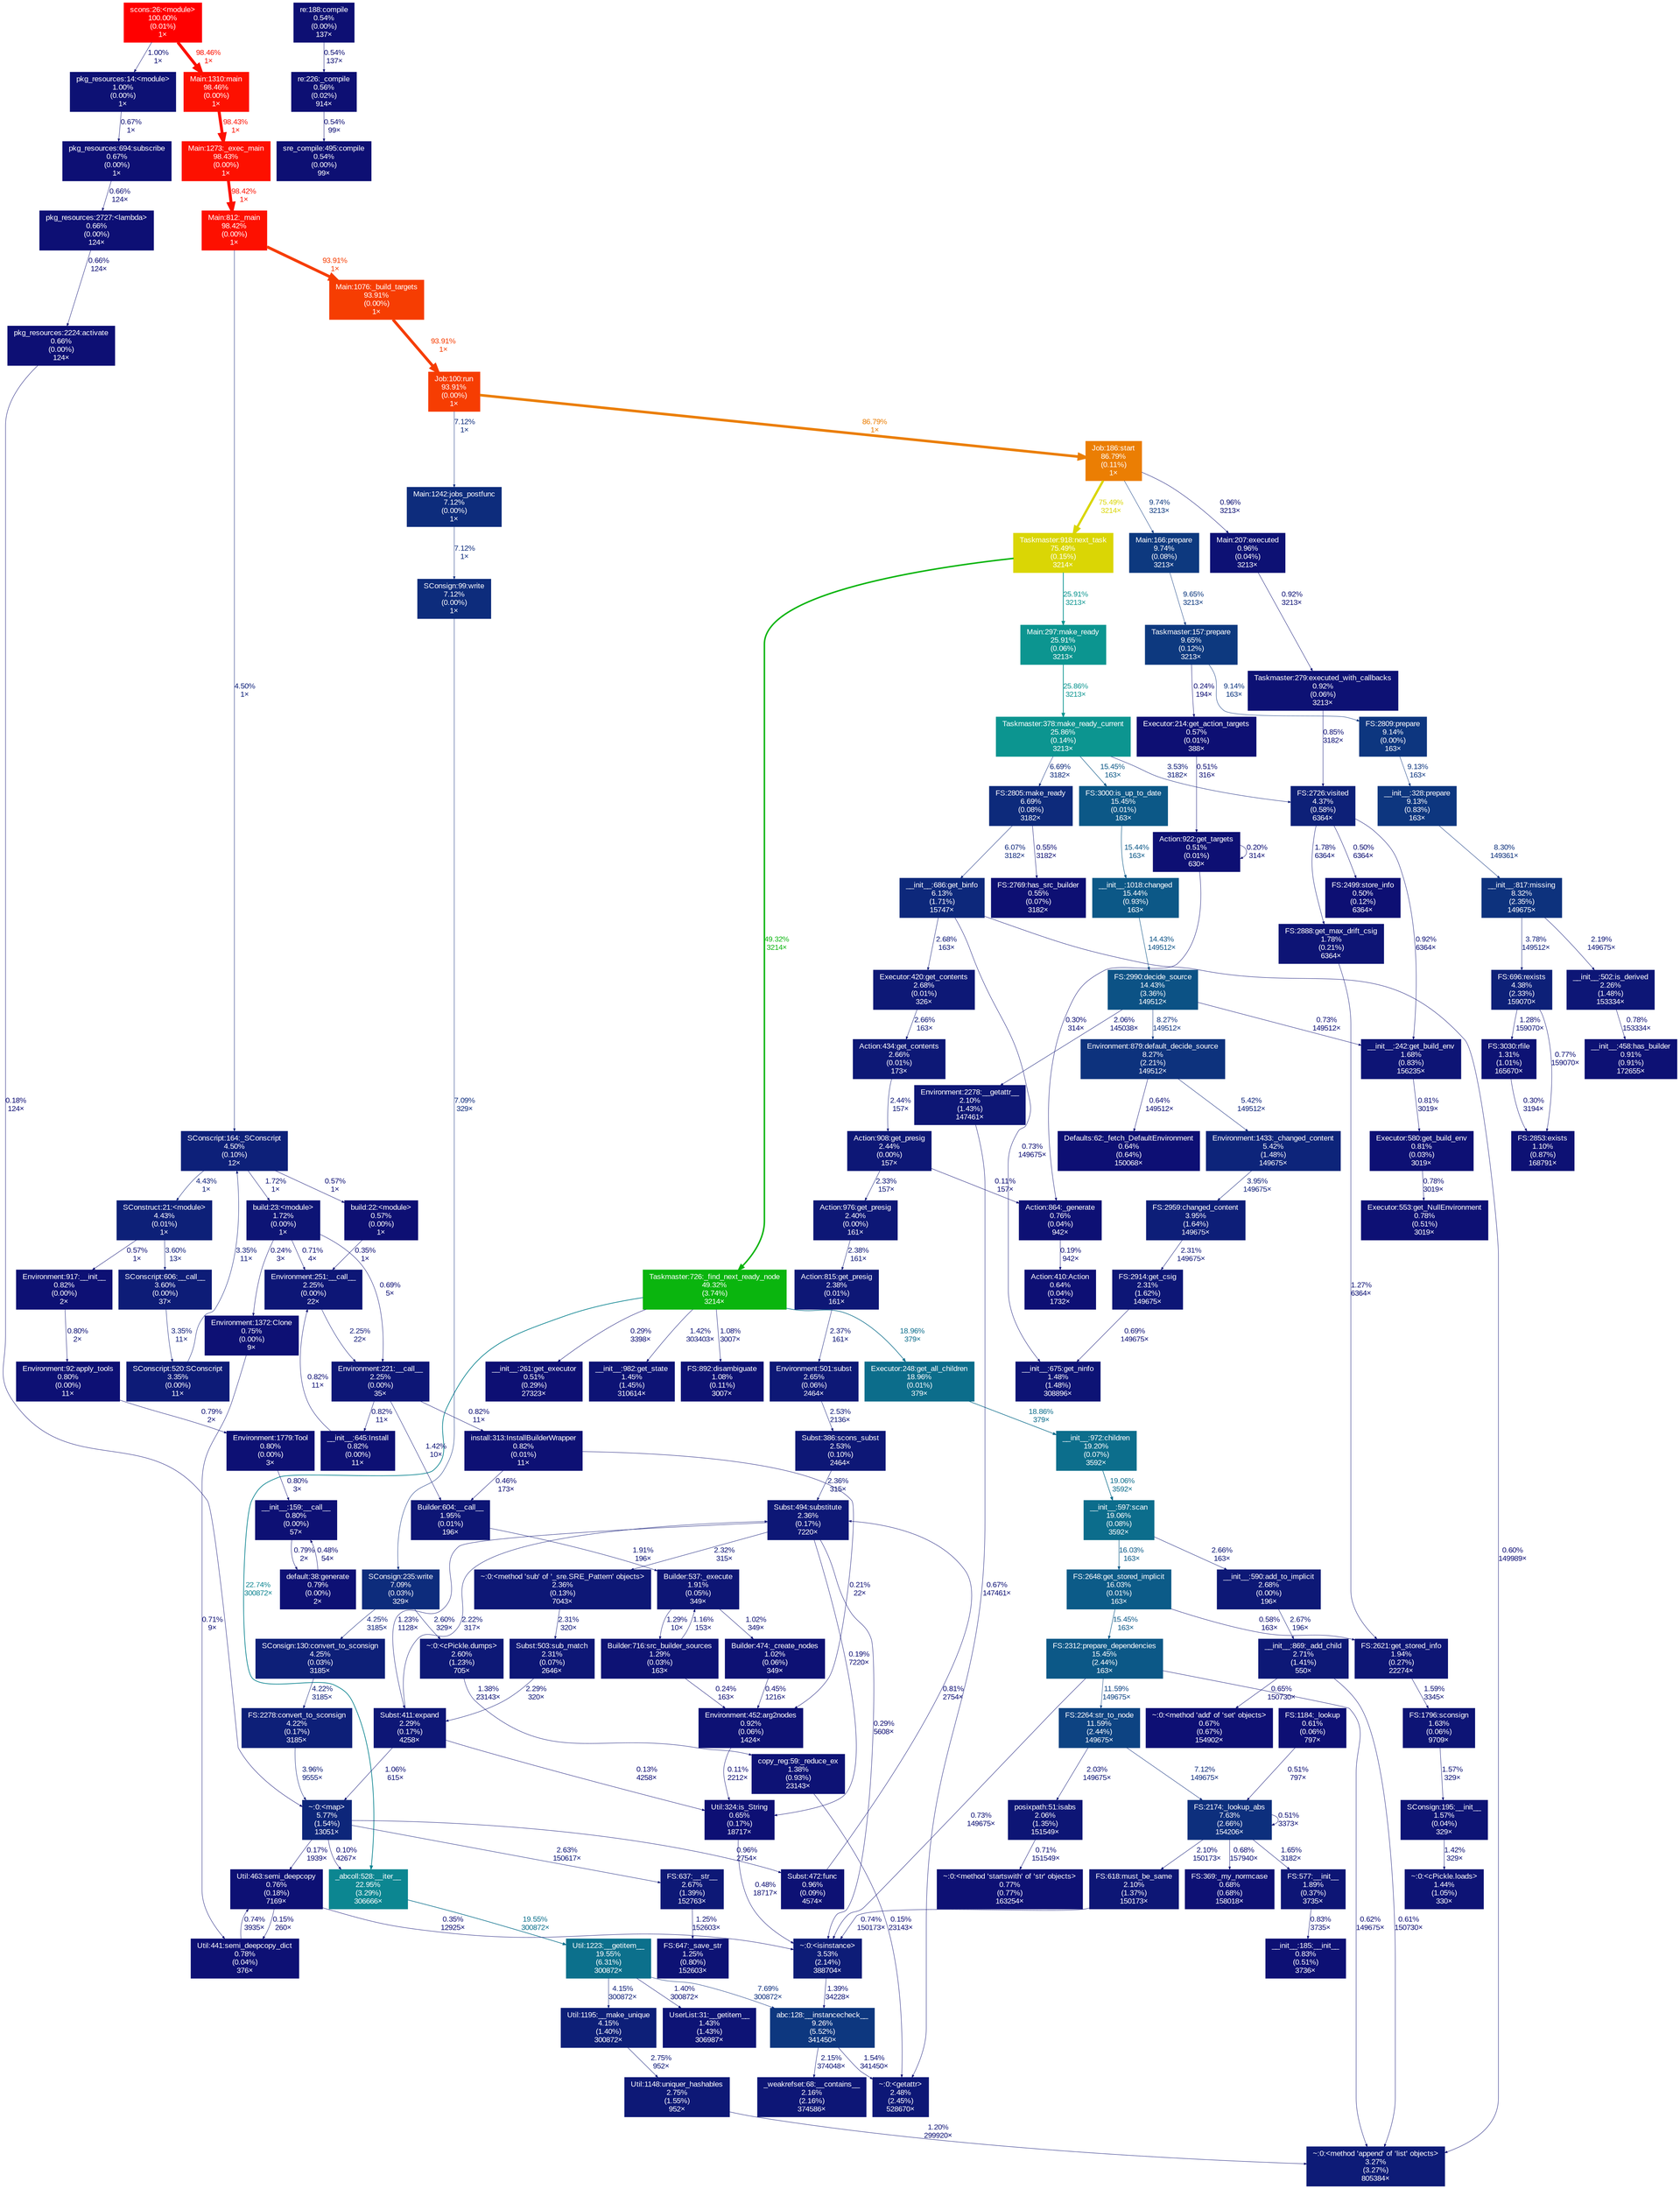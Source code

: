 digraph {
	graph [ranksep=0.25, fontname=Arial, nodesep=0.125];
	node [fontname=Arial, style=filled, height=0, width=0, shape=box, fontcolor=white];
	edge [fontname=Arial];
	0 [color="#0d2f7d", fontcolor="#ffffff", fontsize="10.00", label="FS:2174:_lookup_abs\n7.63%\n(2.66%)\n154206×"];
	0 -> 0 [color="#0d0f73", label="0.51%\n3373×", arrowsize="0.35", fontsize="10.00", fontcolor="#0d0f73", labeldistance="0.50", penwidth="0.50"];
	0 -> 742 [color="#0d1475", label="1.65%\n3182×", arrowsize="0.35", fontsize="10.00", fontcolor="#0d1475", labeldistance="0.50", penwidth="0.50"];
	0 -> 329 [color="#0d1074", label="0.68%\n157940×", arrowsize="0.35", fontsize="10.00", fontcolor="#0d1074", labeldistance="0.50", penwidth="0.50"];
	0 -> 401 [color="#0d1675", label="2.10%\n150173×", arrowsize="0.35", fontsize="10.00", fontcolor="#0d1675", labeldistance="0.50", penwidth="0.50"];
	1 [color="#0d0f74", fontcolor="#ffffff", fontsize="10.00", label="FS:1184:_lookup\n0.61%\n(0.06%)\n797×"];
	1 -> 0 [color="#0d0f73", label="0.51%\n797×", arrowsize="0.35", fontsize="10.00", fontcolor="#0d0f73", labeldistance="0.50", penwidth="0.50"];
	2 [color="#0d4382", fontcolor="#ffffff", fontsize="10.00", label="FS:2264:str_to_node\n11.59%\n(2.44%)\n149675×"];
	2 -> 0 [color="#0d2c7c", label="7.12%\n149675×", arrowsize="0.35", fontsize="10.00", fontcolor="#0d2c7c", labeldistance="0.50", penwidth="0.50"];
	2 -> 1470 [color="#0d1575", label="2.03%\n149675×", arrowsize="0.35", fontsize="10.00", fontcolor="#0d1575", labeldistance="0.50", penwidth="0.50"];
	4 [color="#0ab50e", fontcolor="#ffffff", fontsize="10.00", label="Taskmaster:726:_find_next_ready_node\n49.32%\n(3.74%)\n3214×"];
	4 -> 864 [color="#0c8490", label="22.74%\n300872×", arrowsize="0.48", fontsize="10.00", fontcolor="#0c8490", labeldistance="0.91", penwidth="0.91"];
	4 -> 834 [color="#0c6d8b", label="18.96%\n379×", arrowsize="0.44", fontsize="10.00", fontcolor="#0c6d8b", labeldistance="0.76", penwidth="0.76"];
	4 -> 230 [color="#0d0e73", label="0.29%\n3398×", arrowsize="0.35", fontsize="10.00", fontcolor="#0d0e73", labeldistance="0.50", penwidth="0.50"];
	4 -> 810 [color="#0d1375", label="1.42%\n303403×", arrowsize="0.35", fontsize="10.00", fontcolor="#0d1375", labeldistance="0.50", penwidth="0.50"];
	4 -> 282 [color="#0d1174", label="1.08%\n3007×", arrowsize="0.35", fontsize="10.00", fontcolor="#0d1174", labeldistance="0.50", penwidth="0.50"];
	16 [color="#0d1575", fontcolor="#ffffff", fontsize="10.00", label="Builder:537:_execute\n1.91%\n(0.05%)\n349×"];
	16 -> 200 [color="#0d1274", label="1.29%\n10×", arrowsize="0.35", fontsize="10.00", fontcolor="#0d1274", labeldistance="0.50", penwidth="0.50"];
	16 -> 18 [color="#0d1174", label="1.02%\n349×", arrowsize="0.35", fontsize="10.00", fontcolor="#0d1174", labeldistance="0.50", penwidth="0.50"];
	18 [color="#0d1174", fontcolor="#ffffff", fontsize="10.00", label="Builder:474:_create_nodes\n1.02%\n(0.06%)\n349×"];
	18 -> 157 [color="#0d0f73", label="0.45%\n1216×", arrowsize="0.35", fontsize="10.00", fontcolor="#0d0f73", labeldistance="0.50", penwidth="0.50"];
	19 [color="#0d247a", fontcolor="#ffffff", fontsize="10.00", label="Environment:1433:_changed_content\n5.42%\n(1.48%)\n149675×"];
	19 -> 153 [color="#0d1e78", label="3.95%\n149675×", arrowsize="0.35", fontsize="10.00", fontcolor="#0d1e78", labeldistance="0.50", penwidth="0.50"];
	20 [color="#0d327d", fontcolor="#ffffff", fontsize="10.00", label="Environment:879:default_decide_source\n8.27%\n(2.21%)\n149512×"];
	20 -> 1449 [color="#0d0f74", label="0.64%\n149512×", arrowsize="0.35", fontsize="10.00", fontcolor="#0d0f74", labeldistance="0.50", penwidth="0.50"];
	20 -> 19 [color="#0d247a", label="5.42%\n149512×", arrowsize="0.35", fontsize="10.00", fontcolor="#0d247a", labeldistance="0.50", penwidth="0.50"];
	31 [color="#0d2079", fontcolor="#ffffff", fontsize="10.00", label="SConscript:164:_SConscript\n4.50%\n(0.10%)\n12×"];
	31 -> 319 [color="#0d0f73", label="0.57%\n1×", arrowsize="0.35", fontsize="10.00", fontcolor="#0d0f73", labeldistance="0.50", penwidth="0.50"];
	31 -> 321 [color="#0d1475", label="1.72%\n1×", arrowsize="0.35", fontsize="10.00", fontcolor="#0d1475", labeldistance="0.50", penwidth="0.50"];
	31 -> 76 [color="#0d2078", label="4.43%\n1×", arrowsize="0.35", fontsize="10.00", fontcolor="#0d2078", labeldistance="0.50", penwidth="0.50"];
	34 [color="#0d397f", fontcolor="#ffffff", fontsize="10.00", label="Taskmaster:157:prepare\n9.65%\n(0.12%)\n3213×"];
	34 -> 909 [color="#0d0e73", label="0.24%\n194×", arrowsize="0.35", fontsize="10.00", fontcolor="#0d0e73", labeldistance="0.50", penwidth="0.50"];
	34 -> 798 [color="#0d367f", label="9.14%\n163×", arrowsize="0.35", fontsize="10.00", fontcolor="#0d367f", labeldistance="0.50", penwidth="0.50"];
	35 [color="#0d397f", fontcolor="#ffffff", fontsize="10.00", label="Main:166:prepare\n9.74%\n(0.08%)\n3213×"];
	35 -> 34 [color="#0d397f", label="9.65%\n3213×", arrowsize="0.35", fontsize="10.00", fontcolor="#0d397f", labeldistance="0.50", penwidth="0.50"];
	39 [color="#ff0000", fontcolor="#ffffff", fontsize="10.00", label="scons:26:<module>\n100.00%\n(0.01%)\n1×"];
	39 -> 229 [color="#0d1174", label="1.00%\n1×", arrowsize="0.35", fontsize="10.00", fontcolor="#0d1174", labeldistance="0.50", penwidth="0.50"];
	39 -> 122 [color="#fd1000", label="98.46%\n1×", arrowsize="0.99", fontsize="10.00", fontcolor="#fd1000", labeldistance="3.94", penwidth="3.94"];
	76 [color="#0d2078", fontcolor="#ffffff", fontsize="10.00", label="SConstruct:21:<module>\n4.43%\n(0.01%)\n1×"];
	76 -> 361 [color="#0d1c77", label="3.60%\n13×", arrowsize="0.35", fontsize="10.00", fontcolor="#0d1c77", labeldistance="0.50", penwidth="0.50"];
	76 -> 499 [color="#0d0f73", label="0.57%\n1×", arrowsize="0.35", fontsize="10.00", fontcolor="#0d0f73", labeldistance="0.50", penwidth="0.50"];
	84 [color="#fd1000", fontcolor="#ffffff", fontsize="10.00", label="Main:812:_main\n98.42%\n(0.00%)\n1×"];
	84 -> 31 [color="#0d2079", label="4.50%\n1×", arrowsize="0.35", fontsize="10.00", fontcolor="#0d2079", labeldistance="0.50", penwidth="0.50"];
	84 -> 515 [color="#f63d02", label="93.91%\n1×", arrowsize="0.97", fontsize="10.00", fontcolor="#f63d02", labeldistance="3.76", penwidth="3.76"];
	100 [color="#0d1074", fontcolor="#ffffff", fontsize="10.00", label="Util:463:semi_deepcopy\n0.76%\n(0.18%)\n7169×"];
	100 -> 939 [color="#0d0d73", label="0.15%\n260×", arrowsize="0.35", fontsize="10.00", fontcolor="#0d0d73", labeldistance="0.50", penwidth="0.50"];
	100 -> 398 [color="#0d0e73", label="0.35%\n12925×", arrowsize="0.35", fontsize="10.00", fontcolor="#0d0e73", labeldistance="0.50", penwidth="0.50"];
	122 [color="#fd1000", fontcolor="#ffffff", fontsize="10.00", label="Main:1310:main\n98.46%\n(0.00%)\n1×"];
	122 -> 421 [color="#fd1000", label="98.43%\n1×", arrowsize="0.99", fontsize="10.00", fontcolor="#fd1000", labeldistance="3.94", penwidth="3.94"];
	134 [color="#0d287b", fontcolor="#ffffff", fontsize="10.00", label="__init__:686:get_binfo\n6.13%\n(1.71%)\n15747×"];
	134 -> 327 [color="#0d1074", label="0.73%\n149675×", arrowsize="0.35", fontsize="10.00", fontcolor="#0d1074", labeldistance="0.50", penwidth="0.50"];
	134 -> 775 [color="#0d1876", label="2.68%\n163×", arrowsize="0.35", fontsize="10.00", fontcolor="#0d1876", labeldistance="0.50", penwidth="0.50"];
	134 -> 1538 [color="#0d0f74", label="0.60%\n149989×", arrowsize="0.35", fontsize="10.00", fontcolor="#0d0f74", labeldistance="0.50", penwidth="0.50"];
	136 [color="#0d0f73", fontcolor="#ffffff", fontsize="10.00", label="sre_compile:495:compile\n0.54%\n(0.00%)\n99×"];
	153 [color="#0d1e78", fontcolor="#ffffff", fontsize="10.00", label="FS:2959:changed_content\n3.95%\n(1.64%)\n149675×"];
	153 -> 951 [color="#0d1676", label="2.31%\n149675×", arrowsize="0.35", fontsize="10.00", fontcolor="#0d1676", labeldistance="0.50", penwidth="0.50"];
	157 [color="#0d1174", fontcolor="#ffffff", fontsize="10.00", label="Environment:452:arg2nodes\n0.92%\n(0.06%)\n1424×"];
	157 -> 408 [color="#0d0d73", label="0.11%\n2212×", arrowsize="0.35", fontsize="10.00", fontcolor="#0d0d73", labeldistance="0.50", penwidth="0.50"];
	159 [color="#0d1b77", fontcolor="#ffffff", fontsize="10.00", label="SConscript:520:SConscript\n3.35%\n(0.00%)\n11×"];
	159 -> 31 [color="#0d1b77", label="3.35%\n11×", arrowsize="0.35", fontsize="10.00", fontcolor="#0d1b77", labeldistance="0.50", penwidth="0.50"];
	160 [color="#0d1074", fontcolor="#ffffff", fontsize="10.00", label="__init__:159:__call__\n0.80%\n(0.00%)\n57×"];
	160 -> 489 [color="#0d1074", label="0.79%\n2×", arrowsize="0.35", fontsize="10.00", fontcolor="#0d1074", labeldistance="0.50", penwidth="0.50"];
	184 [color="#0d1174", fontcolor="#ffffff", fontsize="10.00", label="__init__:458:has_builder\n0.91%\n(0.91%)\n172655×"];
	187 [color="#0c9590", fontcolor="#ffffff", fontsize="10.00", label="Taskmaster:378:make_ready_current\n25.86%\n(0.14%)\n3213×"];
	187 -> 761 [color="#0d2a7b", label="6.69%\n3182×", arrowsize="0.35", fontsize="10.00", fontcolor="#0d2a7b", labeldistance="0.50", penwidth="0.50"];
	187 -> 858 [color="#0c5887", label="15.45%\n163×", arrowsize="0.39", fontsize="10.00", fontcolor="#0c5887", labeldistance="0.62", penwidth="0.62"];
	187 -> 188 [color="#0d1c77", label="3.53%\n3182×", arrowsize="0.35", fontsize="10.00", fontcolor="#0d1c77", labeldistance="0.50", penwidth="0.50"];
	188 [color="#0d2078", fontcolor="#ffffff", fontsize="10.00", label="FS:2726:visited\n4.37%\n(0.58%)\n6364×"];
	188 -> 643 [color="#0d1475", label="1.78%\n6364×", arrowsize="0.35", fontsize="10.00", fontcolor="#0d1475", labeldistance="0.50", penwidth="0.50"];
	188 -> 233 [color="#0d1174", label="0.92%\n6364×", arrowsize="0.35", fontsize="10.00", fontcolor="#0d1174", labeldistance="0.50", penwidth="0.50"];
	188 -> 684 [color="#0d0f73", label="0.50%\n6364×", arrowsize="0.35", fontsize="10.00", fontcolor="#0d0f73", labeldistance="0.50", penwidth="0.50"];
	189 [color="#0c6d8c", fontcolor="#ffffff", fontsize="10.00", label="__init__:597:scan\n19.06%\n(0.08%)\n3592×"];
	189 -> 870 [color="#0d1876", label="2.66%\n163×", arrowsize="0.35", fontsize="10.00", fontcolor="#0d1876", labeldistance="0.50", penwidth="0.50"];
	189 -> 698 [color="#0c5b88", label="16.03%\n163×", arrowsize="0.40", fontsize="10.00", fontcolor="#0c5b88", labeldistance="0.64", penwidth="0.64"];
	190 [color="#0d1676", fontcolor="#ffffff", fontsize="10.00", label="__init__:502:is_derived\n2.26%\n(1.48%)\n153334×"];
	190 -> 184 [color="#0d1074", label="0.78%\n153334×", arrowsize="0.35", fontsize="10.00", fontcolor="#0d1074", labeldistance="0.50", penwidth="0.50"];
	191 [color="#0c5887", fontcolor="#ffffff", fontsize="10.00", label="__init__:1018:changed\n15.44%\n(0.93%)\n163×"];
	191 -> 272 [color="#0c5285", label="14.43%\n149512×", arrowsize="0.38", fontsize="10.00", fontcolor="#0c5285", labeldistance="0.58", penwidth="0.58"];
	192 [color="#0d1174", fontcolor="#ffffff", fontsize="10.00", label="Main:207:executed\n0.96%\n(0.04%)\n3213×"];
	192 -> 772 [color="#0d1174", label="0.92%\n3213×", arrowsize="0.35", fontsize="10.00", fontcolor="#0d1174", labeldistance="0.50", penwidth="0.50"];
	196 [color="#0d1074", fontcolor="#ffffff", fontsize="10.00", label="Environment:1372:Clone\n0.75%\n(0.00%)\n9×"];
	196 -> 939 [color="#0d1074", label="0.71%\n9×", arrowsize="0.35", fontsize="10.00", fontcolor="#0d1074", labeldistance="0.50", penwidth="0.50"];
	200 [color="#0d1274", fontcolor="#ffffff", fontsize="10.00", label="Builder:716:src_builder_sources\n1.29%\n(0.03%)\n163×"];
	200 -> 16 [color="#0d1274", label="1.16%\n153×", arrowsize="0.35", fontsize="10.00", fontcolor="#0d1274", labeldistance="0.50", penwidth="0.50"];
	200 -> 157 [color="#0d0e73", label="0.24%\n163×", arrowsize="0.35", fontsize="10.00", fontcolor="#0d0e73", labeldistance="0.50", penwidth="0.50"];
	201 [color="#0c6e8c", fontcolor="#ffffff", fontsize="10.00", label="__init__:972:children\n19.20%\n(0.07%)\n3592×"];
	201 -> 189 [color="#0c6d8c", label="19.06%\n3592×", arrowsize="0.44", fontsize="10.00", fontcolor="#0c6d8c", labeldistance="0.76", penwidth="0.76"];
	204 [color="#0d267a", fontcolor="#ffffff", fontsize="10.00", label="~:0:<map>\n5.77%\n(1.54%)\n13051×"];
	204 -> 576 [color="#0d1876", label="2.63%\n150617×", arrowsize="0.35", fontsize="10.00", fontcolor="#0d1876", labeldistance="0.50", penwidth="0.50"];
	204 -> 711 [color="#0d1174", label="0.96%\n2754×", arrowsize="0.35", fontsize="10.00", fontcolor="#0d1174", labeldistance="0.50", penwidth="0.50"];
	204 -> 864 [color="#0d0d73", label="0.10%\n4267×", arrowsize="0.35", fontsize="10.00", fontcolor="#0d0d73", labeldistance="0.50", penwidth="0.50"];
	204 -> 100 [color="#0d0d73", label="0.17%\n1939×", arrowsize="0.35", fontsize="10.00", fontcolor="#0d0d73", labeldistance="0.50", penwidth="0.50"];
	211 [color="#0d1074", fontcolor="#ffffff", fontsize="10.00", label="install:313:InstallBuilderWrapper\n0.82%\n(0.01%)\n11×"];
	211 -> 713 [color="#0d0f73", label="0.46%\n173×", arrowsize="0.35", fontsize="10.00", fontcolor="#0d0f73", labeldistance="0.50", penwidth="0.50"];
	211 -> 157 [color="#0d0e73", label="0.21%\n22×", arrowsize="0.35", fontsize="10.00", fontcolor="#0d0e73", labeldistance="0.50", penwidth="0.50"];
	225 [color="#0d1876", fontcolor="#ffffff", fontsize="10.00", label="Environment:501:subst\n2.65%\n(0.06%)\n2464×"];
	225 -> 263 [color="#0d1776", label="2.53%\n2136×", arrowsize="0.35", fontsize="10.00", fontcolor="#0d1776", labeldistance="0.50", penwidth="0.50"];
	229 [color="#0d1174", fontcolor="#ffffff", fontsize="10.00", label="pkg_resources:14:<module>\n1.00%\n(0.00%)\n1×"];
	229 -> 466 [color="#0d0f74", label="0.67%\n1×", arrowsize="0.35", fontsize="10.00", fontcolor="#0d0f74", labeldistance="0.50", penwidth="0.50"];
	230 [color="#0d0f73", fontcolor="#ffffff", fontsize="10.00", label="__init__:261:get_executor\n0.51%\n(0.29%)\n27323×"];
	232 [color="#dad605", fontcolor="#ffffff", fontsize="10.00", label="Taskmaster:918:next_task\n75.49%\n(0.15%)\n3214×"];
	232 -> 4 [color="#0ab50e", label="49.32%\n3214×", arrowsize="0.70", fontsize="10.00", fontcolor="#0ab50e", labeldistance="1.97", penwidth="1.97"];
	232 -> 1416 [color="#0c9590", label="25.91%\n3213×", arrowsize="0.51", fontsize="10.00", fontcolor="#0c9590", labeldistance="1.04", penwidth="1.04"];
	233 [color="#0d1475", fontcolor="#ffffff", fontsize="10.00", label="__init__:242:get_build_env\n1.68%\n(0.83%)\n156235×"];
	233 -> 744 [color="#0d1074", label="0.81%\n3019×", arrowsize="0.35", fontsize="10.00", fontcolor="#0d1074", labeldistance="0.50", penwidth="0.50"];
	240 [color="#0d1876", fontcolor="#ffffff", fontsize="10.00", label="Action:434:get_contents\n2.66%\n(0.01%)\n173×"];
	240 -> 1260 [color="#0d1776", label="2.44%\n157×", arrowsize="0.35", fontsize="10.00", fontcolor="#0d1776", labeldistance="0.50", penwidth="0.50"];
	263 [color="#0d1776", fontcolor="#ffffff", fontsize="10.00", label="Subst:386:scons_subst\n2.53%\n(0.10%)\n2464×"];
	263 -> 422 [color="#0d1776", label="2.36%\n315×", arrowsize="0.35", fontsize="10.00", fontcolor="#0d1776", labeldistance="0.50", penwidth="0.50"];
	272 [color="#0c5285", fontcolor="#ffffff", fontsize="10.00", label="FS:2990:decide_source\n14.43%\n(3.36%)\n149512×"];
	272 -> 233 [color="#0d1074", label="0.73%\n149512×", arrowsize="0.35", fontsize="10.00", fontcolor="#0d1074", labeldistance="0.50", penwidth="0.50"];
	272 -> 596 [color="#0d1575", label="2.06%\n145038×", arrowsize="0.35", fontsize="10.00", fontcolor="#0d1575", labeldistance="0.50", penwidth="0.50"];
	272 -> 20 [color="#0d327d", label="8.27%\n149512×", arrowsize="0.35", fontsize="10.00", fontcolor="#0d327d", labeldistance="0.50", penwidth="0.50"];
	282 [color="#0d1174", fontcolor="#ffffff", fontsize="10.00", label="FS:892:disambiguate\n1.08%\n(0.11%)\n3007×"];
	296 [color="#0d1074", fontcolor="#ffffff", fontsize="10.00", label="__init__:185:__init__\n0.83%\n(0.51%)\n3736×"];
	309 [color="#eb7e03", fontcolor="#ffffff", fontsize="10.00", label="Job:186:start\n86.79%\n(0.11%)\n1×"];
	309 -> 192 [color="#0d1174", label="0.96%\n3213×", arrowsize="0.35", fontsize="10.00", fontcolor="#0d1174", labeldistance="0.50", penwidth="0.50"];
	309 -> 35 [color="#0d397f", label="9.74%\n3213×", arrowsize="0.35", fontsize="10.00", fontcolor="#0d397f", labeldistance="0.50", penwidth="0.50"];
	309 -> 232 [color="#dad605", label="75.49%\n3214×", arrowsize="0.87", fontsize="10.00", fontcolor="#dad605", labeldistance="3.02", penwidth="3.02"];
	319 [color="#0d0f73", fontcolor="#ffffff", fontsize="10.00", label="build:22:<module>\n0.57%\n(0.00%)\n1×"];
	319 -> 720 [color="#0d0e73", label="0.35%\n1×", arrowsize="0.35", fontsize="10.00", fontcolor="#0d0e73", labeldistance="0.50", penwidth="0.50"];
	321 [color="#0d1475", fontcolor="#ffffff", fontsize="10.00", label="build:23:<module>\n1.72%\n(0.00%)\n1×"];
	321 -> 803 [color="#0d1074", label="0.69%\n5×", arrowsize="0.35", fontsize="10.00", fontcolor="#0d1074", labeldistance="0.50", penwidth="0.50"];
	321 -> 196 [color="#0d0e73", label="0.24%\n3×", arrowsize="0.35", fontsize="10.00", fontcolor="#0d0e73", labeldistance="0.50", penwidth="0.50"];
	321 -> 720 [color="#0d1074", label="0.71%\n4×", arrowsize="0.35", fontsize="10.00", fontcolor="#0d1074", labeldistance="0.50", penwidth="0.50"];
	327 [color="#0d1375", fontcolor="#ffffff", fontsize="10.00", label="__init__:675:get_ninfo\n1.48%\n(1.48%)\n308896×"];
	329 [color="#0d1074", fontcolor="#ffffff", fontsize="10.00", label="FS:369:_my_normcase\n0.68%\n(0.68%)\n158018×"];
	361 [color="#0d1c77", fontcolor="#ffffff", fontsize="10.00", label="SConscript:606:__call__\n3.60%\n(0.00%)\n37×"];
	361 -> 159 [color="#0d1b77", label="3.35%\n11×", arrowsize="0.35", fontsize="10.00", fontcolor="#0d1b77", labeldistance="0.50", penwidth="0.50"];
	377 [color="#0d1074", fontcolor="#ffffff", fontsize="10.00", label="Environment:1779:Tool\n0.80%\n(0.00%)\n3×"];
	377 -> 160 [color="#0d1074", label="0.80%\n3×", arrowsize="0.35", fontsize="10.00", fontcolor="#0d1074", labeldistance="0.50", penwidth="0.50"];
	379 [color="#0d1074", fontcolor="#ffffff", fontsize="10.00", label="Environment:92:apply_tools\n0.80%\n(0.00%)\n11×"];
	379 -> 377 [color="#0d1074", label="0.79%\n2×", arrowsize="0.35", fontsize="10.00", fontcolor="#0d1074", labeldistance="0.50", penwidth="0.50"];
	398 [color="#0d1c77", fontcolor="#ffffff", fontsize="10.00", label="~:0:<isinstance>\n3.53%\n(2.14%)\n388704×"];
	398 -> 589 [color="#0d1375", label="1.39%\n34228×", arrowsize="0.35", fontsize="10.00", fontcolor="#0d1375", labeldistance="0.50", penwidth="0.50"];
	401 [color="#0d1675", fontcolor="#ffffff", fontsize="10.00", label="FS:618:must_be_same\n2.10%\n(1.37%)\n150173×"];
	401 -> 398 [color="#0d1074", label="0.74%\n150173×", arrowsize="0.35", fontsize="10.00", fontcolor="#0d1074", labeldistance="0.50", penwidth="0.50"];
	408 [color="#0d0f74", fontcolor="#ffffff", fontsize="10.00", label="Util:324:is_String\n0.65%\n(0.17%)\n18717×"];
	408 -> 398 [color="#0d0f73", label="0.48%\n18717×", arrowsize="0.35", fontsize="10.00", fontcolor="#0d0f73", labeldistance="0.50", penwidth="0.50"];
	419 [color="#0d0f73", fontcolor="#ffffff", fontsize="10.00", label="re:226:_compile\n0.56%\n(0.02%)\n914×"];
	419 -> 136 [color="#0d0f73", label="0.54%\n99×", arrowsize="0.35", fontsize="10.00", fontcolor="#0d0f73", labeldistance="0.50", penwidth="0.50"];
	420 [color="#0d1375", fontcolor="#ffffff", fontsize="10.00", label="SConsign:195:__init__\n1.57%\n(0.04%)\n329×"];
	420 -> 1214 [color="#0d1375", label="1.42%\n329×", arrowsize="0.35", fontsize="10.00", fontcolor="#0d1375", labeldistance="0.50", penwidth="0.50"];
	421 [color="#fd1000", fontcolor="#ffffff", fontsize="10.00", label="Main:1273:_exec_main\n98.43%\n(0.00%)\n1×"];
	421 -> 84 [color="#fd1000", label="98.42%\n1×", arrowsize="0.99", fontsize="10.00", fontcolor="#fd1000", labeldistance="3.94", penwidth="3.94"];
	422 [color="#0d1776", fontcolor="#ffffff", fontsize="10.00", label="Subst:494:substitute\n2.36%\n(0.17%)\n7220×"];
	422 -> 408 [color="#0d0e73", label="0.19%\n7220×", arrowsize="0.35", fontsize="10.00", fontcolor="#0d0e73", labeldistance="0.50", penwidth="0.50"];
	422 -> 1099 [color="#0d1676", label="2.32%\n315×", arrowsize="0.35", fontsize="10.00", fontcolor="#0d1676", labeldistance="0.50", penwidth="0.50"];
	422 -> 556 [color="#0d1274", label="1.23%\n1128×", arrowsize="0.35", fontsize="10.00", fontcolor="#0d1274", labeldistance="0.50", penwidth="0.50"];
	422 -> 398 [color="#0d0e73", label="0.29%\n5608×", arrowsize="0.35", fontsize="10.00", fontcolor="#0d0e73", labeldistance="0.50", penwidth="0.50"];
	425 [color="#0c5887", fontcolor="#ffffff", fontsize="10.00", label="FS:2312:prepare_dependencies\n15.45%\n(2.44%)\n163×"];
	425 -> 2 [color="#0d4382", label="11.59%\n149675×", arrowsize="0.35", fontsize="10.00", fontcolor="#0d4382", labeldistance="0.50", penwidth="0.50"];
	425 -> 1538 [color="#0d0f74", label="0.62%\n149675×", arrowsize="0.35", fontsize="10.00", fontcolor="#0d0f74", labeldistance="0.50", penwidth="0.50"];
	425 -> 398 [color="#0d1074", label="0.73%\n149675×", arrowsize="0.35", fontsize="10.00", fontcolor="#0d1074", labeldistance="0.50", penwidth="0.50"];
	431 [color="#0d1575", fontcolor="#ffffff", fontsize="10.00", label="FS:2621:get_stored_info\n1.94%\n(0.27%)\n22274×"];
	431 -> 1218 [color="#0d1375", label="1.59%\n3345×", arrowsize="0.35", fontsize="10.00", fontcolor="#0d1375", labeldistance="0.50", penwidth="0.50"];
	437 [color="#0d1776", fontcolor="#ffffff", fontsize="10.00", label="~:0:<getattr>\n2.48%\n(2.45%)\n528670×"];
	466 [color="#0d0f74", fontcolor="#ffffff", fontsize="10.00", label="pkg_resources:694:subscribe\n0.67%\n(0.00%)\n1×"];
	466 -> 977 [color="#0d0f74", label="0.66%\n124×", arrowsize="0.35", fontsize="10.00", fontcolor="#0d0f74", labeldistance="0.50", penwidth="0.50"];
	471 [color="#0d1776", fontcolor="#ffffff", fontsize="10.00", label="Action:815:get_presig\n2.38%\n(0.01%)\n161×"];
	471 -> 225 [color="#0d1776", label="2.37%\n161×", arrowsize="0.35", fontsize="10.00", fontcolor="#0d1776", labeldistance="0.50", penwidth="0.50"];
	489 [color="#0d1074", fontcolor="#ffffff", fontsize="10.00", label="default:38:generate\n0.79%\n(0.00%)\n2×"];
	489 -> 160 [color="#0d0f73", label="0.48%\n54×", arrowsize="0.35", fontsize="10.00", fontcolor="#0d0f73", labeldistance="0.50", penwidth="0.50"];
	499 [color="#0d1074", fontcolor="#ffffff", fontsize="10.00", label="Environment:917:__init__\n0.82%\n(0.00%)\n2×"];
	499 -> 379 [color="#0d1074", label="0.80%\n2×", arrowsize="0.35", fontsize="10.00", fontcolor="#0d1074", labeldistance="0.50", penwidth="0.50"];
	515 [color="#f63d02", fontcolor="#ffffff", fontsize="10.00", label="Main:1076:_build_targets\n93.91%\n(0.00%)\n1×"];
	515 -> 968 [color="#f63d02", label="93.91%\n1×", arrowsize="0.97", fontsize="10.00", fontcolor="#f63d02", labeldistance="3.76", penwidth="3.76"];
	523 [color="#0d327d", fontcolor="#ffffff", fontsize="10.00", label="__init__:817:missing\n8.32%\n(2.35%)\n149675×"];
	523 -> 961 [color="#0d1d78", label="3.78%\n149512×", arrowsize="0.35", fontsize="10.00", fontcolor="#0d1d78", labeldistance="0.50", penwidth="0.50"];
	523 -> 190 [color="#0d1676", label="2.19%\n149675×", arrowsize="0.35", fontsize="10.00", fontcolor="#0d1676", labeldistance="0.50", penwidth="0.50"];
	547 [color="#0d1f78", fontcolor="#ffffff", fontsize="10.00", label="FS:2278:convert_to_sconsign\n4.22%\n(0.17%)\n3185×"];
	547 -> 204 [color="#0d1e78", label="3.96%\n9555×", arrowsize="0.35", fontsize="10.00", fontcolor="#0d1e78", labeldistance="0.50", penwidth="0.50"];
	549 [color="#0d0f74", fontcolor="#ffffff", fontsize="10.00", label="pkg_resources:2224:activate\n0.66%\n(0.00%)\n124×"];
	549 -> 204 [color="#0d0d73", label="0.18%\n124×", arrowsize="0.35", fontsize="10.00", fontcolor="#0d0d73", labeldistance="0.50", penwidth="0.50"];
	556 [color="#0d1676", fontcolor="#ffffff", fontsize="10.00", label="Subst:411:expand\n2.29%\n(0.17%)\n4258×"];
	556 -> 422 [color="#0d1676", label="2.22%\n317×", arrowsize="0.35", fontsize="10.00", fontcolor="#0d1676", labeldistance="0.50", penwidth="0.50"];
	556 -> 204 [color="#0d1174", label="1.06%\n615×", arrowsize="0.35", fontsize="10.00", fontcolor="#0d1174", labeldistance="0.50", penwidth="0.50"];
	556 -> 408 [color="#0d0d73", label="0.13%\n4258×", arrowsize="0.35", fontsize="10.00", fontcolor="#0d0d73", labeldistance="0.50", penwidth="0.50"];
	576 [color="#0d1876", fontcolor="#ffffff", fontsize="10.00", label="FS:637:__str__\n2.67%\n(1.39%)\n152763×"];
	576 -> 767 [color="#0d1274", label="1.25%\n152603×", arrowsize="0.35", fontsize="10.00", fontcolor="#0d1274", labeldistance="0.50", penwidth="0.50"];
	579 [color="#0d1f78", fontcolor="#ffffff", fontsize="10.00", label="SConsign:130:convert_to_sconsign\n4.25%\n(0.03%)\n3185×"];
	579 -> 547 [color="#0d1f78", label="4.22%\n3185×", arrowsize="0.35", fontsize="10.00", fontcolor="#0d1f78", labeldistance="0.50", penwidth="0.50"];
	580 [color="#0d2c7c", fontcolor="#ffffff", fontsize="10.00", label="SConsign:235:write\n7.09%\n(0.03%)\n329×"];
	580 -> 579 [color="#0d1f78", label="4.25%\n3185×", arrowsize="0.35", fontsize="10.00", fontcolor="#0d1f78", labeldistance="0.50", penwidth="0.50"];
	580 -> 1231 [color="#0d1876", label="2.60%\n329×", arrowsize="0.35", fontsize="10.00", fontcolor="#0d1876", labeldistance="0.50", penwidth="0.50"];
	586 [color="#0d1275", fontcolor="#ffffff", fontsize="10.00", label="copy_reg:59:_reduce_ex\n1.38%\n(0.93%)\n23143×"];
	586 -> 437 [color="#0d0d73", label="0.15%\n23143×", arrowsize="0.35", fontsize="10.00", fontcolor="#0d0d73", labeldistance="0.50", penwidth="0.50"];
	589 [color="#0d377f", fontcolor="#ffffff", fontsize="10.00", label="abc:128:__instancecheck__\n9.26%\n(5.52%)\n341450×"];
	589 -> 1584 [color="#0d1676", label="2.15%\n374048×", arrowsize="0.35", fontsize="10.00", fontcolor="#0d1676", labeldistance="0.50", penwidth="0.50"];
	589 -> 437 [color="#0d1375", label="1.54%\n341450×", arrowsize="0.35", fontsize="10.00", fontcolor="#0d1375", labeldistance="0.50", penwidth="0.50"];
	596 [color="#0d1675", fontcolor="#ffffff", fontsize="10.00", label="Environment:2278:__getattr__\n2.10%\n(1.43%)\n147461×"];
	596 -> 437 [color="#0d1074", label="0.67%\n147461×", arrowsize="0.35", fontsize="10.00", fontcolor="#0d1074", labeldistance="0.50", penwidth="0.50"];
	604 [color="#0d2c7c", fontcolor="#ffffff", fontsize="10.00", label="SConsign:99:write\n7.12%\n(0.00%)\n1×"];
	604 -> 580 [color="#0d2c7c", label="7.09%\n329×", arrowsize="0.35", fontsize="10.00", fontcolor="#0d2c7c", labeldistance="0.50", penwidth="0.50"];
	643 [color="#0d1475", fontcolor="#ffffff", fontsize="10.00", label="FS:2888:get_max_drift_csig\n1.78%\n(0.21%)\n6364×"];
	643 -> 431 [color="#0d1274", label="1.27%\n6364×", arrowsize="0.35", fontsize="10.00", fontcolor="#0d1274", labeldistance="0.50", penwidth="0.50"];
	657 [color="#0d0f74", fontcolor="#ffffff", fontsize="10.00", label="Action:410:Action\n0.64%\n(0.04%)\n1732×"];
	684 [color="#0d0f73", fontcolor="#ffffff", fontsize="10.00", label="FS:2499:store_info\n0.50%\n(0.12%)\n6364×"];
	698 [color="#0c5b88", fontcolor="#ffffff", fontsize="10.00", label="FS:2648:get_stored_implicit\n16.03%\n(0.01%)\n163×"];
	698 -> 425 [color="#0c5887", label="15.45%\n163×", arrowsize="0.39", fontsize="10.00", fontcolor="#0c5887", labeldistance="0.62", penwidth="0.62"];
	698 -> 431 [color="#0d0f73", label="0.58%\n163×", arrowsize="0.35", fontsize="10.00", fontcolor="#0d0f73", labeldistance="0.50", penwidth="0.50"];
	710 [color="#0d1676", fontcolor="#ffffff", fontsize="10.00", label="Subst:503:sub_match\n2.31%\n(0.07%)\n2646×"];
	710 -> 556 [color="#0d1676", label="2.29%\n320×", arrowsize="0.35", fontsize="10.00", fontcolor="#0d1676", labeldistance="0.50", penwidth="0.50"];
	711 [color="#0d1174", fontcolor="#ffffff", fontsize="10.00", label="Subst:472:func\n0.96%\n(0.09%)\n4574×"];
	711 -> 422 [color="#0d1074", label="0.81%\n2754×", arrowsize="0.35", fontsize="10.00", fontcolor="#0d1074", labeldistance="0.50", penwidth="0.50"];
	713 [color="#0d1575", fontcolor="#ffffff", fontsize="10.00", label="Builder:604:__call__\n1.95%\n(0.01%)\n196×"];
	713 -> 16 [color="#0d1575", label="1.91%\n196×", arrowsize="0.35", fontsize="10.00", fontcolor="#0d1575", labeldistance="0.50", penwidth="0.50"];
	715 [color="#0d1074", fontcolor="#ffffff", fontsize="10.00", label="Action:864:_generate\n0.76%\n(0.04%)\n942×"];
	715 -> 657 [color="#0d0e73", label="0.19%\n942×", arrowsize="0.35", fontsize="10.00", fontcolor="#0d0e73", labeldistance="0.50", penwidth="0.50"];
	720 [color="#0d1676", fontcolor="#ffffff", fontsize="10.00", label="Environment:251:__call__\n2.25%\n(0.00%)\n22×"];
	720 -> 803 [color="#0d1676", label="2.25%\n22×", arrowsize="0.35", fontsize="10.00", fontcolor="#0d1676", labeldistance="0.50", penwidth="0.50"];
	726 [color="#0d1876", fontcolor="#ffffff", fontsize="10.00", label="Util:1148:uniquer_hashables\n2.75%\n(1.55%)\n952×"];
	726 -> 1538 [color="#0d1274", label="1.20%\n299920×", arrowsize="0.35", fontsize="10.00", fontcolor="#0d1274", labeldistance="0.50", penwidth="0.50"];
	727 [color="#0d1f78", fontcolor="#ffffff", fontsize="10.00", label="Util:1195:__make_unique\n4.15%\n(1.40%)\n300872×"];
	727 -> 726 [color="#0d1876", label="2.75%\n952×", arrowsize="0.35", fontsize="10.00", fontcolor="#0d1876", labeldistance="0.50", penwidth="0.50"];
	742 [color="#0d1575", fontcolor="#ffffff", fontsize="10.00", label="FS:577:__init__\n1.89%\n(0.37%)\n3735×"];
	742 -> 296 [color="#0d1074", label="0.83%\n3735×", arrowsize="0.35", fontsize="10.00", fontcolor="#0d1074", labeldistance="0.50", penwidth="0.50"];
	744 [color="#0d1074", fontcolor="#ffffff", fontsize="10.00", label="Executor:580:get_build_env\n0.81%\n(0.03%)\n3019×"];
	744 -> 788 [color="#0d1074", label="0.78%\n3019×", arrowsize="0.35", fontsize="10.00", fontcolor="#0d1074", labeldistance="0.50", penwidth="0.50"];
	751 [color="#0d0f73", fontcolor="#ffffff", fontsize="10.00", label="Action:922:get_targets\n0.51%\n(0.01%)\n630×"];
	751 -> 715 [color="#0d0e73", label="0.30%\n314×", arrowsize="0.35", fontsize="10.00", fontcolor="#0d0e73", labeldistance="0.50", penwidth="0.50"];
	751 -> 751 [color="#0d0e73", label="0.20%\n314×", arrowsize="0.35", fontsize="10.00", fontcolor="#0d0e73", labeldistance="0.50", penwidth="0.50"];
	760 [color="#0d0f73", fontcolor="#ffffff", fontsize="10.00", label="FS:2769:has_src_builder\n0.55%\n(0.07%)\n3182×"];
	761 [color="#0d2a7b", fontcolor="#ffffff", fontsize="10.00", label="FS:2805:make_ready\n6.69%\n(0.08%)\n3182×"];
	761 -> 760 [color="#0d0f73", label="0.55%\n3182×", arrowsize="0.35", fontsize="10.00", fontcolor="#0d0f73", labeldistance="0.50", penwidth="0.50"];
	761 -> 134 [color="#0d277b", label="6.07%\n3182×", arrowsize="0.35", fontsize="10.00", fontcolor="#0d277b", labeldistance="0.50", penwidth="0.50"];
	767 [color="#0d1274", fontcolor="#ffffff", fontsize="10.00", label="FS:647:_save_str\n1.25%\n(0.80%)\n152603×"];
	772 [color="#0d1174", fontcolor="#ffffff", fontsize="10.00", label="Taskmaster:279:executed_with_callbacks\n0.92%\n(0.06%)\n3213×"];
	772 -> 188 [color="#0d1074", label="0.85%\n3182×", arrowsize="0.35", fontsize="10.00", fontcolor="#0d1074", labeldistance="0.50", penwidth="0.50"];
	775 [color="#0d1876", fontcolor="#ffffff", fontsize="10.00", label="Executor:420:get_contents\n2.68%\n(0.01%)\n326×"];
	775 -> 240 [color="#0d1876", label="2.66%\n163×", arrowsize="0.35", fontsize="10.00", fontcolor="#0d1876", labeldistance="0.50", penwidth="0.50"];
	788 [color="#0d1074", fontcolor="#ffffff", fontsize="10.00", label="Executor:553:get_NullEnvironment\n0.78%\n(0.51%)\n3019×"];
	797 [color="#0d367f", fontcolor="#ffffff", fontsize="10.00", label="__init__:328:prepare\n9.13%\n(0.83%)\n163×"];
	797 -> 523 [color="#0d327d", label="8.30%\n149361×", arrowsize="0.35", fontsize="10.00", fontcolor="#0d327d", labeldistance="0.50", penwidth="0.50"];
	798 [color="#0d367f", fontcolor="#ffffff", fontsize="10.00", label="FS:2809:prepare\n9.14%\n(0.00%)\n163×"];
	798 -> 797 [color="#0d367f", label="9.13%\n163×", arrowsize="0.35", fontsize="10.00", fontcolor="#0d367f", labeldistance="0.50", penwidth="0.50"];
	803 [color="#0d1676", fontcolor="#ffffff", fontsize="10.00", label="Environment:221:__call__\n2.25%\n(0.00%)\n35×"];
	803 -> 713 [color="#0d1375", label="1.42%\n10×", arrowsize="0.35", fontsize="10.00", fontcolor="#0d1375", labeldistance="0.50", penwidth="0.50"];
	803 -> 973 [color="#0d1074", label="0.82%\n11×", arrowsize="0.35", fontsize="10.00", fontcolor="#0d1074", labeldistance="0.50", penwidth="0.50"];
	803 -> 211 [color="#0d1074", label="0.82%\n11×", arrowsize="0.35", fontsize="10.00", fontcolor="#0d1074", labeldistance="0.50", penwidth="0.50"];
	810 [color="#0d1375", fontcolor="#ffffff", fontsize="10.00", label="__init__:982:get_state\n1.45%\n(1.45%)\n310614×"];
	834 [color="#0c6d8b", fontcolor="#ffffff", fontsize="10.00", label="Executor:248:get_all_children\n18.96%\n(0.01%)\n379×"];
	834 -> 201 [color="#0c6c8b", label="18.86%\n379×", arrowsize="0.43", fontsize="10.00", fontcolor="#0c6c8b", labeldistance="0.75", penwidth="0.75"];
	858 [color="#0c5887", fontcolor="#ffffff", fontsize="10.00", label="FS:3000:is_up_to_date\n15.45%\n(0.01%)\n163×"];
	858 -> 191 [color="#0c5887", label="15.44%\n163×", arrowsize="0.39", fontsize="10.00", fontcolor="#0c5887", labeldistance="0.62", penwidth="0.62"];
	864 [color="#0c8691", fontcolor="#ffffff", fontsize="10.00", label="_abcoll:528:__iter__\n22.95%\n(3.29%)\n306666×"];
	864 -> 1039 [color="#0c708c", label="19.55%\n300872×", arrowsize="0.44", fontsize="10.00", fontcolor="#0c708c", labeldistance="0.78", penwidth="0.78"];
	870 [color="#0d1876", fontcolor="#ffffff", fontsize="10.00", label="__init__:590:add_to_implicit\n2.68%\n(0.00%)\n196×"];
	870 -> 1023 [color="#0d1876", label="2.67%\n196×", arrowsize="0.35", fontsize="10.00", fontcolor="#0d1876", labeldistance="0.50", penwidth="0.50"];
	894 [color="#0d2c7c", fontcolor="#ffffff", fontsize="10.00", label="Main:1242:jobs_postfunc\n7.12%\n(0.00%)\n1×"];
	894 -> 604 [color="#0d2c7c", label="7.12%\n1×", arrowsize="0.35", fontsize="10.00", fontcolor="#0d2c7c", labeldistance="0.50", penwidth="0.50"];
	909 [color="#0d0f73", fontcolor="#ffffff", fontsize="10.00", label="Executor:214:get_action_targets\n0.57%\n(0.01%)\n388×"];
	909 -> 751 [color="#0d0f73", label="0.51%\n316×", arrowsize="0.35", fontsize="10.00", fontcolor="#0d0f73", labeldistance="0.50", penwidth="0.50"];
	939 [color="#0d1074", fontcolor="#ffffff", fontsize="10.00", label="Util:441:semi_deepcopy_dict\n0.78%\n(0.04%)\n376×"];
	939 -> 100 [color="#0d1074", label="0.74%\n3935×", arrowsize="0.35", fontsize="10.00", fontcolor="#0d1074", labeldistance="0.50", penwidth="0.50"];
	951 [color="#0d1676", fontcolor="#ffffff", fontsize="10.00", label="FS:2914:get_csig\n2.31%\n(1.62%)\n149675×"];
	951 -> 327 [color="#0d1074", label="0.69%\n149675×", arrowsize="0.35", fontsize="10.00", fontcolor="#0d1074", labeldistance="0.50", penwidth="0.50"];
	959 [color="#0d1274", fontcolor="#ffffff", fontsize="10.00", label="FS:3030:rfile\n1.31%\n(1.01%)\n165670×"];
	959 -> 1036 [color="#0d0e73", label="0.30%\n3194×", arrowsize="0.35", fontsize="10.00", fontcolor="#0d0e73", labeldistance="0.50", penwidth="0.50"];
	961 [color="#0d2078", fontcolor="#ffffff", fontsize="10.00", label="FS:696:rexists\n4.38%\n(2.33%)\n159070×"];
	961 -> 1036 [color="#0d1074", label="0.77%\n159070×", arrowsize="0.35", fontsize="10.00", fontcolor="#0d1074", labeldistance="0.50", penwidth="0.50"];
	961 -> 959 [color="#0d1274", label="1.28%\n159070×", arrowsize="0.35", fontsize="10.00", fontcolor="#0d1274", labeldistance="0.50", penwidth="0.50"];
	968 [color="#f63d02", fontcolor="#ffffff", fontsize="10.00", label="Job:100:run\n93.91%\n(0.00%)\n1×"];
	968 -> 309 [color="#eb7e03", label="86.79%\n1×", arrowsize="0.93", fontsize="10.00", fontcolor="#eb7e03", labeldistance="3.47", penwidth="3.47"];
	968 -> 894 [color="#0d2c7c", label="7.12%\n1×", arrowsize="0.35", fontsize="10.00", fontcolor="#0d2c7c", labeldistance="0.50", penwidth="0.50"];
	973 [color="#0d1074", fontcolor="#ffffff", fontsize="10.00", label="__init__:645:Install\n0.82%\n(0.00%)\n11×"];
	973 -> 720 [color="#0d1074", label="0.82%\n11×", arrowsize="0.35", fontsize="10.00", fontcolor="#0d1074", labeldistance="0.50", penwidth="0.50"];
	977 [color="#0d0f74", fontcolor="#ffffff", fontsize="10.00", label="pkg_resources:2727:<lambda>\n0.66%\n(0.00%)\n124×"];
	977 -> 549 [color="#0d0f74", label="0.66%\n124×", arrowsize="0.35", fontsize="10.00", fontcolor="#0d0f74", labeldistance="0.50", penwidth="0.50"];
	1023 [color="#0d1876", fontcolor="#ffffff", fontsize="10.00", label="__init__:869:_add_child\n2.71%\n(1.41%)\n550×"];
	1023 -> 1538 [color="#0d0f74", label="0.61%\n150730×", arrowsize="0.35", fontsize="10.00", fontcolor="#0d0f74", labeldistance="0.50", penwidth="0.50"];
	1023 -> 1527 [color="#0d0f74", label="0.65%\n150730×", arrowsize="0.35", fontsize="10.00", fontcolor="#0d0f74", labeldistance="0.50", penwidth="0.50"];
	1036 [color="#0d1174", fontcolor="#ffffff", fontsize="10.00", label="FS:2853:exists\n1.10%\n(0.87%)\n168791×"];
	1039 [color="#0c708c", fontcolor="#ffffff", fontsize="10.00", label="Util:1223:__getitem__\n19.55%\n(6.31%)\n300872×"];
	1039 -> 1505 [color="#0d1375", label="1.40%\n300872×", arrowsize="0.35", fontsize="10.00", fontcolor="#0d1375", labeldistance="0.50", penwidth="0.50"];
	1039 -> 589 [color="#0d2f7d", label="7.69%\n300872×", arrowsize="0.35", fontsize="10.00", fontcolor="#0d2f7d", labeldistance="0.50", penwidth="0.50"];
	1039 -> 727 [color="#0d1f78", label="4.15%\n300872×", arrowsize="0.35", fontsize="10.00", fontcolor="#0d1f78", labeldistance="0.50", penwidth="0.50"];
	1084 [color="#0d0f73", fontcolor="#ffffff", fontsize="10.00", label="re:188:compile\n0.54%\n(0.00%)\n137×"];
	1084 -> 419 [color="#0d0f73", label="0.54%\n137×", arrowsize="0.35", fontsize="10.00", fontcolor="#0d0f73", labeldistance="0.50", penwidth="0.50"];
	1096 [color="#0d1776", fontcolor="#ffffff", fontsize="10.00", label="Action:976:get_presig\n2.40%\n(0.00%)\n161×"];
	1096 -> 471 [color="#0d1776", label="2.38%\n161×", arrowsize="0.35", fontsize="10.00", fontcolor="#0d1776", labeldistance="0.50", penwidth="0.50"];
	1099 [color="#0d1776", fontcolor="#ffffff", fontsize="10.00", label="~:0:<method 'sub' of '_sre.SRE_Pattern' objects>\n2.36%\n(0.13%)\n7043×"];
	1099 -> 710 [color="#0d1676", label="2.31%\n320×", arrowsize="0.35", fontsize="10.00", fontcolor="#0d1676", labeldistance="0.50", penwidth="0.50"];
	1214 [color="#0d1375", fontcolor="#ffffff", fontsize="10.00", label="~:0:<cPickle.loads>\n1.44%\n(1.05%)\n330×"];
	1218 [color="#0d1475", fontcolor="#ffffff", fontsize="10.00", label="FS:1796:sconsign\n1.63%\n(0.06%)\n9709×"];
	1218 -> 420 [color="#0d1375", label="1.57%\n329×", arrowsize="0.35", fontsize="10.00", fontcolor="#0d1375", labeldistance="0.50", penwidth="0.50"];
	1231 [color="#0d1876", fontcolor="#ffffff", fontsize="10.00", label="~:0:<cPickle.dumps>\n2.60%\n(1.23%)\n705×"];
	1231 -> 586 [color="#0d1275", label="1.38%\n23143×", arrowsize="0.35", fontsize="10.00", fontcolor="#0d1275", labeldistance="0.50", penwidth="0.50"];
	1260 [color="#0d1776", fontcolor="#ffffff", fontsize="10.00", label="Action:908:get_presig\n2.44%\n(0.00%)\n157×"];
	1260 -> 1096 [color="#0d1776", label="2.33%\n157×", arrowsize="0.35", fontsize="10.00", fontcolor="#0d1776", labeldistance="0.50", penwidth="0.50"];
	1260 -> 715 [color="#0d0d73", label="0.11%\n157×", arrowsize="0.35", fontsize="10.00", fontcolor="#0d0d73", labeldistance="0.50", penwidth="0.50"];
	1416 [color="#0c9590", fontcolor="#ffffff", fontsize="10.00", label="Main:297:make_ready\n25.91%\n(0.06%)\n3213×"];
	1416 -> 187 [color="#0c9590", label="25.86%\n3213×", arrowsize="0.51", fontsize="10.00", fontcolor="#0c9590", labeldistance="1.03", penwidth="1.03"];
	1449 [color="#0d0f74", fontcolor="#ffffff", fontsize="10.00", label="Defaults:62:_fetch_DefaultEnvironment\n0.64%\n(0.64%)\n150068×"];
	1470 [color="#0d1575", fontcolor="#ffffff", fontsize="10.00", label="posixpath:51:isabs\n2.06%\n(1.35%)\n151549×"];
	1470 -> 1529 [color="#0d1074", label="0.71%\n151549×", arrowsize="0.35", fontsize="10.00", fontcolor="#0d1074", labeldistance="0.50", penwidth="0.50"];
	1505 [color="#0d1375", fontcolor="#ffffff", fontsize="10.00", label="UserList:31:__getitem__\n1.43%\n(1.43%)\n306987×"];
	1527 [color="#0d0f74", fontcolor="#ffffff", fontsize="10.00", label="~:0:<method 'add' of 'set' objects>\n0.67%\n(0.67%)\n154902×"];
	1529 [color="#0d1074", fontcolor="#ffffff", fontsize="10.00", label="~:0:<method 'startswith' of 'str' objects>\n0.77%\n(0.77%)\n163254×"];
	1538 [color="#0d1b77", fontcolor="#ffffff", fontsize="10.00", label="~:0:<method 'append' of 'list' objects>\n3.27%\n(3.27%)\n805384×"];
	1584 [color="#0d1676", fontcolor="#ffffff", fontsize="10.00", label="_weakrefset:68:__contains__\n2.16%\n(2.16%)\n374586×"];
}
